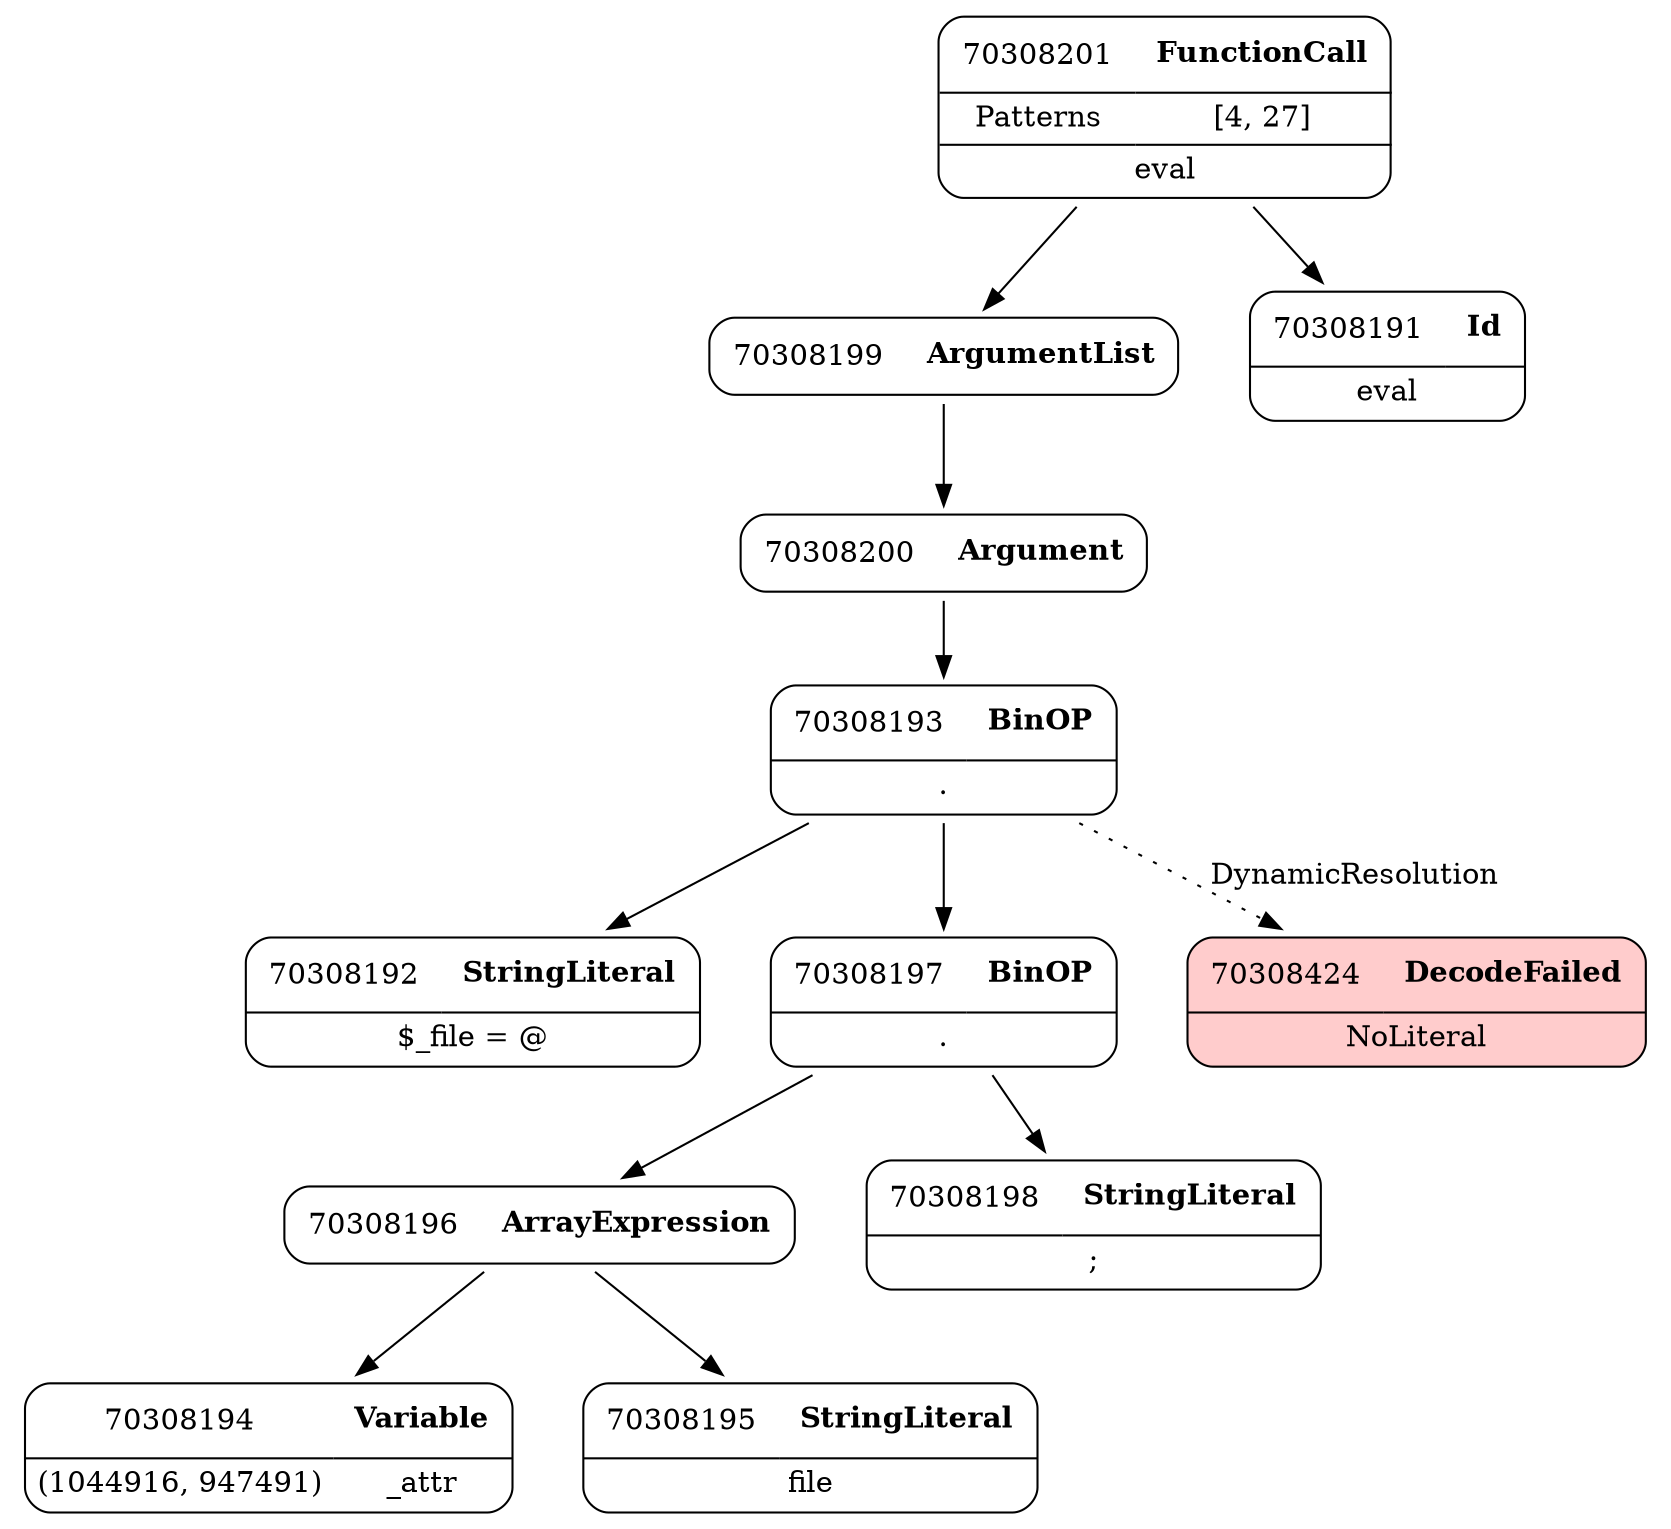digraph ast {
node [shape=none];
70308192 [label=<<TABLE border='1' cellspacing='0' cellpadding='10' style='rounded' ><TR><TD border='0'>70308192</TD><TD border='0'><B>StringLiteral</B></TD></TR><HR/><TR><TD border='0' cellpadding='5' colspan='2'>$_file = @</TD></TR></TABLE>>];
70308193 [label=<<TABLE border='1' cellspacing='0' cellpadding='10' style='rounded' ><TR><TD border='0'>70308193</TD><TD border='0'><B>BinOP</B></TD></TR><HR/><TR><TD border='0' cellpadding='5' colspan='2'>.</TD></TR></TABLE>>];
70308193 -> 70308192 [weight=2];
70308193 -> 70308197 [weight=2];
70308193 -> 70308424 [style=dotted,label=DynamicResolution];
70308194 [label=<<TABLE border='1' cellspacing='0' cellpadding='10' style='rounded' ><TR><TD border='0'>70308194</TD><TD border='0'><B>Variable</B></TD></TR><HR/><TR><TD border='0' cellpadding='5'>(1044916, 947491)</TD><TD border='0' cellpadding='5'>_attr</TD></TR></TABLE>>];
70308195 [label=<<TABLE border='1' cellspacing='0' cellpadding='10' style='rounded' ><TR><TD border='0'>70308195</TD><TD border='0'><B>StringLiteral</B></TD></TR><HR/><TR><TD border='0' cellpadding='5' colspan='2'>file</TD></TR></TABLE>>];
70308196 [label=<<TABLE border='1' cellspacing='0' cellpadding='10' style='rounded' ><TR><TD border='0'>70308196</TD><TD border='0'><B>ArrayExpression</B></TD></TR></TABLE>>];
70308196 -> 70308194 [weight=2];
70308196 -> 70308195 [weight=2];
70308197 [label=<<TABLE border='1' cellspacing='0' cellpadding='10' style='rounded' ><TR><TD border='0'>70308197</TD><TD border='0'><B>BinOP</B></TD></TR><HR/><TR><TD border='0' cellpadding='5' colspan='2'>.</TD></TR></TABLE>>];
70308197 -> 70308196 [weight=2];
70308197 -> 70308198 [weight=2];
70308198 [label=<<TABLE border='1' cellspacing='0' cellpadding='10' style='rounded' ><TR><TD border='0'>70308198</TD><TD border='0'><B>StringLiteral</B></TD></TR><HR/><TR><TD border='0' cellpadding='5' colspan='2'>;</TD></TR></TABLE>>];
70308199 [label=<<TABLE border='1' cellspacing='0' cellpadding='10' style='rounded' ><TR><TD border='0'>70308199</TD><TD border='0'><B>ArgumentList</B></TD></TR></TABLE>>];
70308199 -> 70308200 [weight=2];
70308200 [label=<<TABLE border='1' cellspacing='0' cellpadding='10' style='rounded' ><TR><TD border='0'>70308200</TD><TD border='0'><B>Argument</B></TD></TR></TABLE>>];
70308200 -> 70308193 [weight=2];
70308424 [label=<<TABLE border='1' cellspacing='0' cellpadding='10' style='rounded' bgcolor='#FFCCCC' ><TR><TD border='0'>70308424</TD><TD border='0'><B>DecodeFailed</B></TD></TR><HR/><TR><TD border='0' cellpadding='5' colspan='2'>NoLiteral</TD></TR></TABLE>>];
70308201 [label=<<TABLE border='1' cellspacing='0' cellpadding='10' style='rounded' ><TR><TD border='0'>70308201</TD><TD border='0'><B>FunctionCall</B></TD></TR><HR/><TR><TD border='0' cellpadding='5'>Patterns</TD><TD border='0' cellpadding='5'>[4, 27]</TD></TR><HR/><TR><TD border='0' cellpadding='5' colspan='2'>eval</TD></TR></TABLE>>];
70308201 -> 70308191 [weight=2];
70308201 -> 70308199 [weight=2];
70308191 [label=<<TABLE border='1' cellspacing='0' cellpadding='10' style='rounded' ><TR><TD border='0'>70308191</TD><TD border='0'><B>Id</B></TD></TR><HR/><TR><TD border='0' cellpadding='5' colspan='2'>eval</TD></TR></TABLE>>];
}
